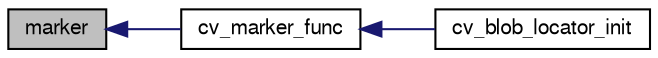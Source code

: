 digraph "marker"
{
  edge [fontname="FreeSans",fontsize="10",labelfontname="FreeSans",labelfontsize="10"];
  node [fontname="FreeSans",fontsize="10",shape=record];
  rankdir="LR";
  Node1 [label="marker",height=0.2,width=0.4,color="black", fillcolor="grey75", style="filled", fontcolor="black"];
  Node1 -> Node2 [dir="back",color="midnightblue",fontsize="10",style="solid",fontname="FreeSans"];
  Node2 [label="cv_marker_func",height=0.2,width=0.4,color="black", fillcolor="white", style="filled",URL="$cv__blob__locator_8c.html#a095162a58d6a269d84029f8a17a1d359"];
  Node2 -> Node3 [dir="back",color="midnightblue",fontsize="10",style="solid",fontname="FreeSans"];
  Node3 [label="cv_blob_locator_init",height=0.2,width=0.4,color="black", fillcolor="white", style="filled",URL="$cv__blob__locator_8h.html#a03040f93fee504200fd409c45f488e4d"];
}
